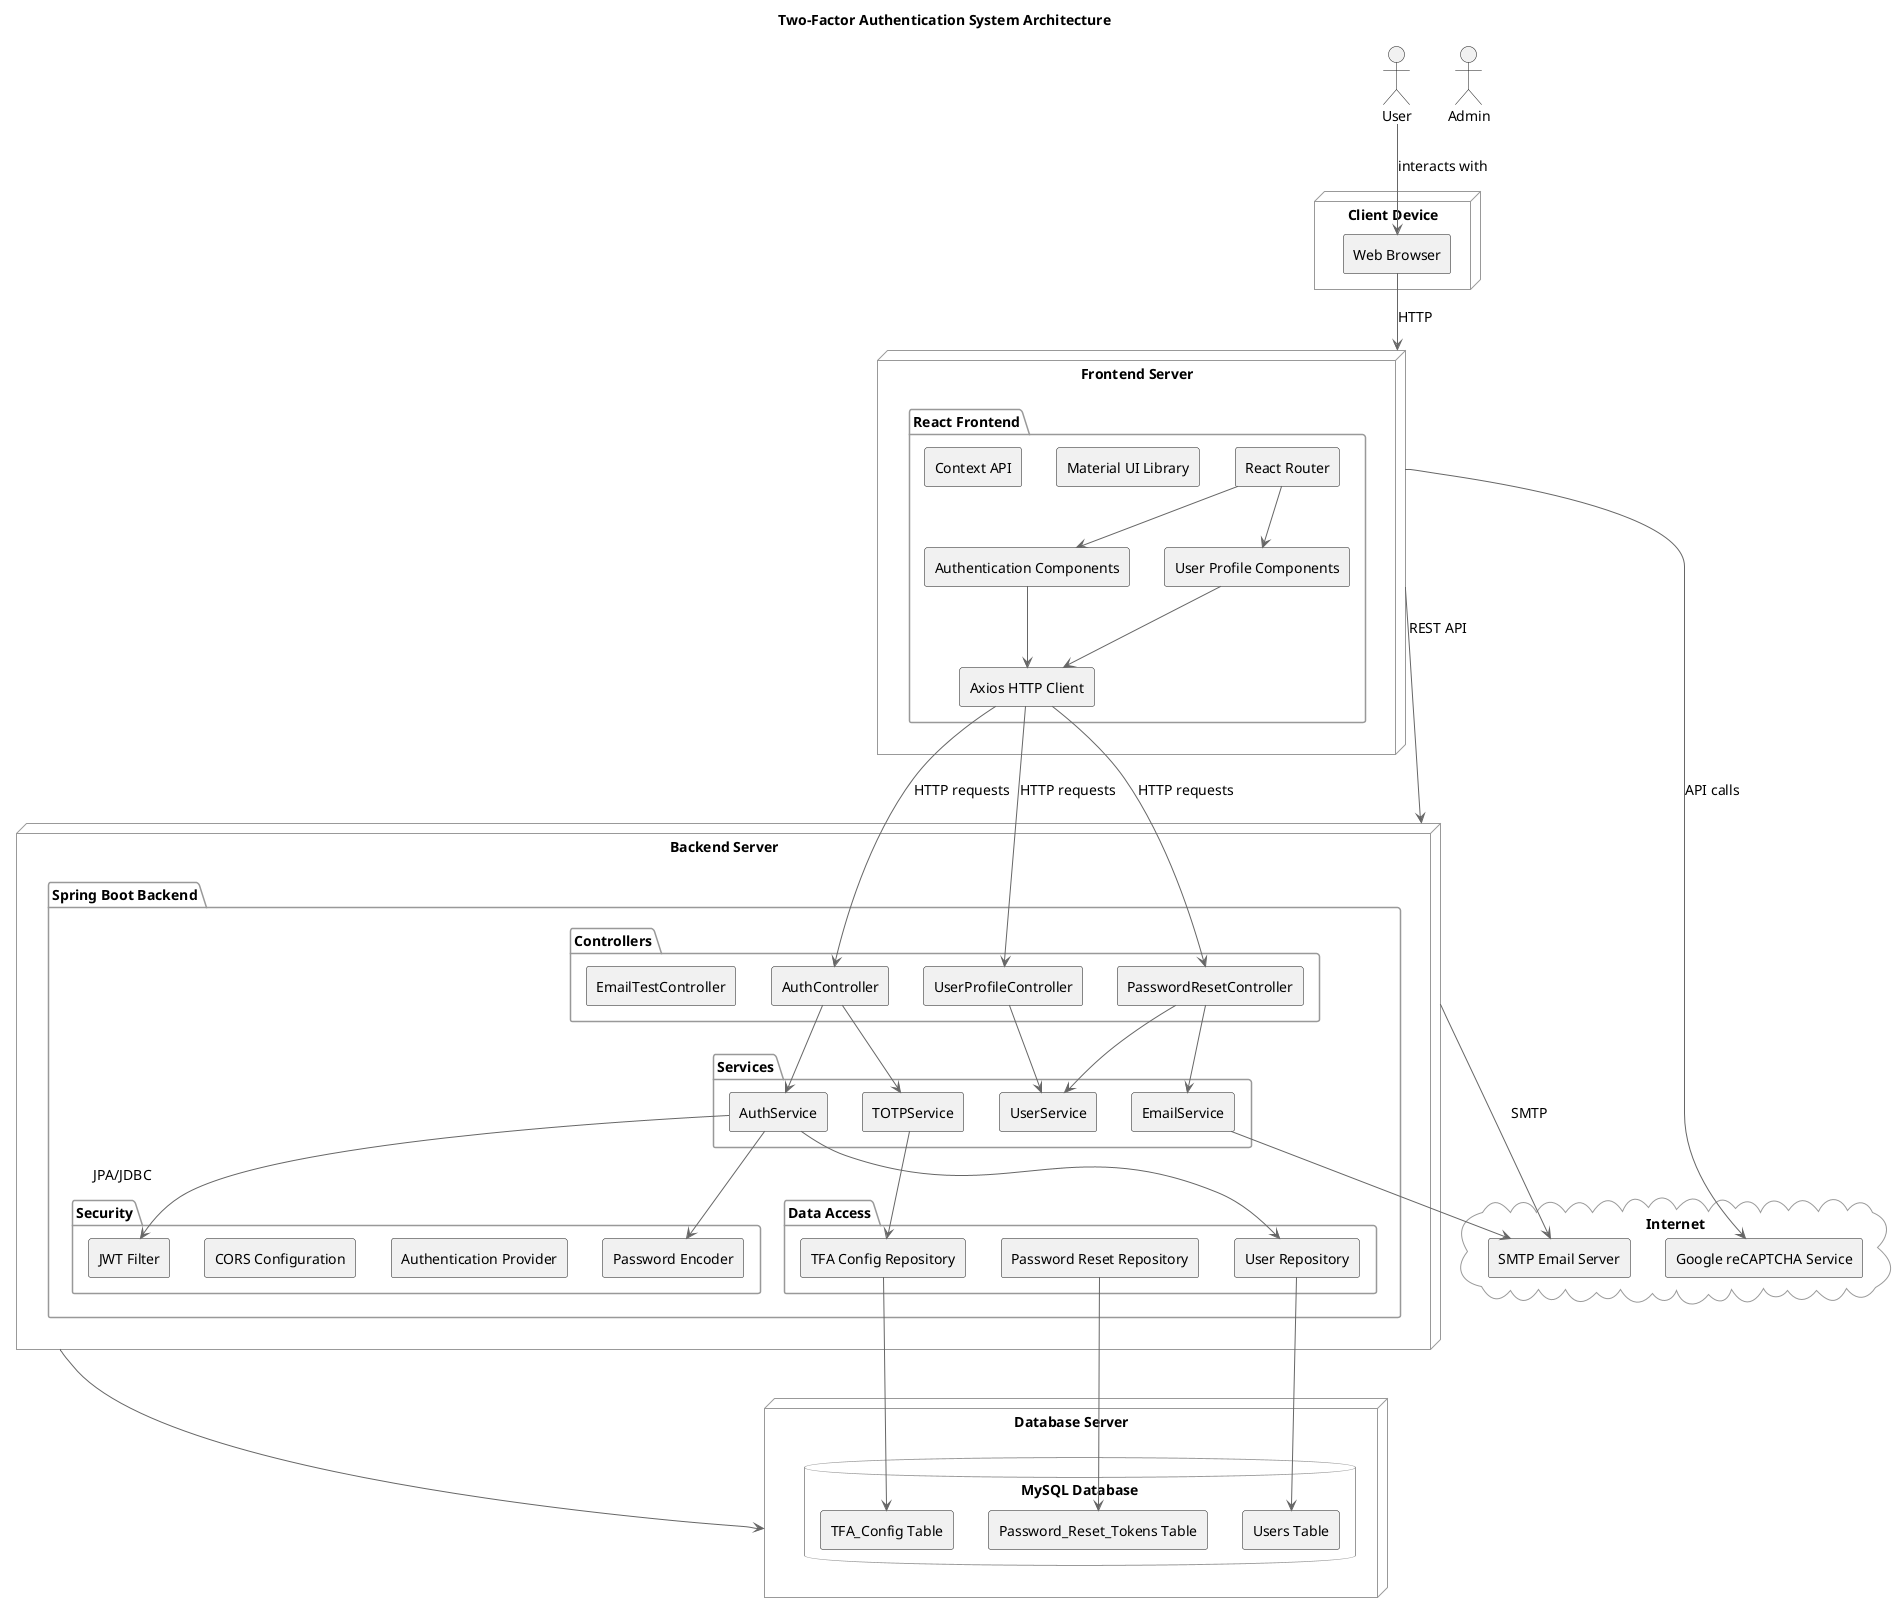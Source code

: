 @startuml DetailedTwoFactorAuthSystem

!define RECTANGLE class
!define COMPONENT component

skinparam backgroundColor white
skinparam componentStyle rectangle
skinparam monochrome false
skinparam shadowing false
skinparam defaultFontSize 14
skinparam defaultFontName Arial
skinparam arrowColor #666666
skinparam packageBorderColor #999999

title Two-Factor Authentication System Architecture

' Define actors
actor "User" as user
actor "Admin" as admin

' Define external systems
cloud "Internet" as internet {
  [SMTP Email Server] as email_server
  [Google reCAPTCHA Service] as recaptcha
}

' Define system layers
node "Client Device" as client {
  [Web Browser] as browser
}

node "Frontend Server" as frontend_server {
  package "React Frontend" as frontend {
    [React Router] as router
    [Authentication Components] as auth_ui
    [User Profile Components] as profile_ui
    [Material UI Library] as mui
    [Context API] as context
    [Axios HTTP Client] as axios
  }
}

node "Backend Server" as backend_server {
  package "Spring Boot Backend" as backend {
    package "Controllers" as controllers {
      [AuthController] as auth_controller
      [UserProfileController] as profile_controller
      [PasswordResetController] as reset_controller
      [EmailTestController] as email_controller
    }
    
    package "Services" as services {
      [UserService] as user_service
      [AuthService] as auth_service
      [EmailService] as email_service
      [TOTPService] as totp_service
    }
    
    package "Security" as security {
      [JWT Filter] as jwt_filter
      [Authentication Provider] as auth_provider
      [CORS Configuration] as cors_config
      [Password Encoder] as password_encoder
    }
    
    package "Data Access" as data_access {
      [User Repository] as user_repo
      [TFA Config Repository] as tfa_repo
      [Password Reset Repository] as reset_repo
    }
  }
}

node "Database Server" as db_server {
  database "MySQL Database" as mysql {
    [Users Table] as users_table
    [TFA_Config Table] as tfa_table
    [Password_Reset_Tokens Table] as reset_table
  }
}

' Define relationships
user --> browser : interacts with
browser --> frontend_server : HTTP
frontend_server --> backend_server : REST API
backend_server --> db_server : JPA/JDBC
backend_server --> email_server : SMTP
frontend_server --> recaptcha : API calls

router --> auth_ui
router --> profile_ui
auth_ui --> axios
profile_ui --> axios
axios --> auth_controller : HTTP requests
axios --> profile_controller : HTTP requests
axios --> reset_controller : HTTP requests

auth_controller --> auth_service
auth_controller --> totp_service
profile_controller --> user_service
reset_controller --> email_service
reset_controller --> user_service

auth_service --> jwt_filter
auth_service --> password_encoder
auth_service --> user_repo
totp_service --> tfa_repo
email_service --> email_server

user_repo --> users_table
tfa_repo --> tfa_table
reset_repo --> reset_table

@enduml 